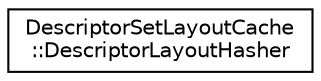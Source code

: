 digraph "Graphical Class Hierarchy"
{
 // LATEX_PDF_SIZE
  edge [fontname="Helvetica",fontsize="10",labelfontname="Helvetica",labelfontsize="10"];
  node [fontname="Helvetica",fontsize="10",shape=record];
  rankdir="LR";
  Node0 [label="DescriptorSetLayoutCache\l::DescriptorLayoutHasher",height=0.2,width=0.4,color="black", fillcolor="white", style="filled",URL="$structDescriptorSetLayoutCache_1_1DescriptorLayoutHasher.html",tooltip=" "];
}
